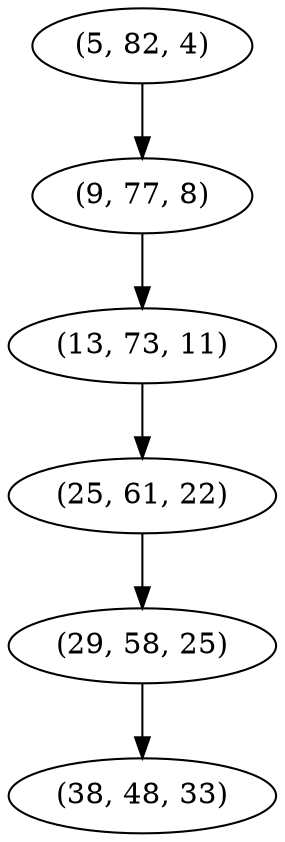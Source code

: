 digraph tree {
    "(5, 82, 4)";
    "(9, 77, 8)";
    "(13, 73, 11)";
    "(25, 61, 22)";
    "(29, 58, 25)";
    "(38, 48, 33)";
    "(5, 82, 4)" -> "(9, 77, 8)";
    "(9, 77, 8)" -> "(13, 73, 11)";
    "(13, 73, 11)" -> "(25, 61, 22)";
    "(25, 61, 22)" -> "(29, 58, 25)";
    "(29, 58, 25)" -> "(38, 48, 33)";
}

